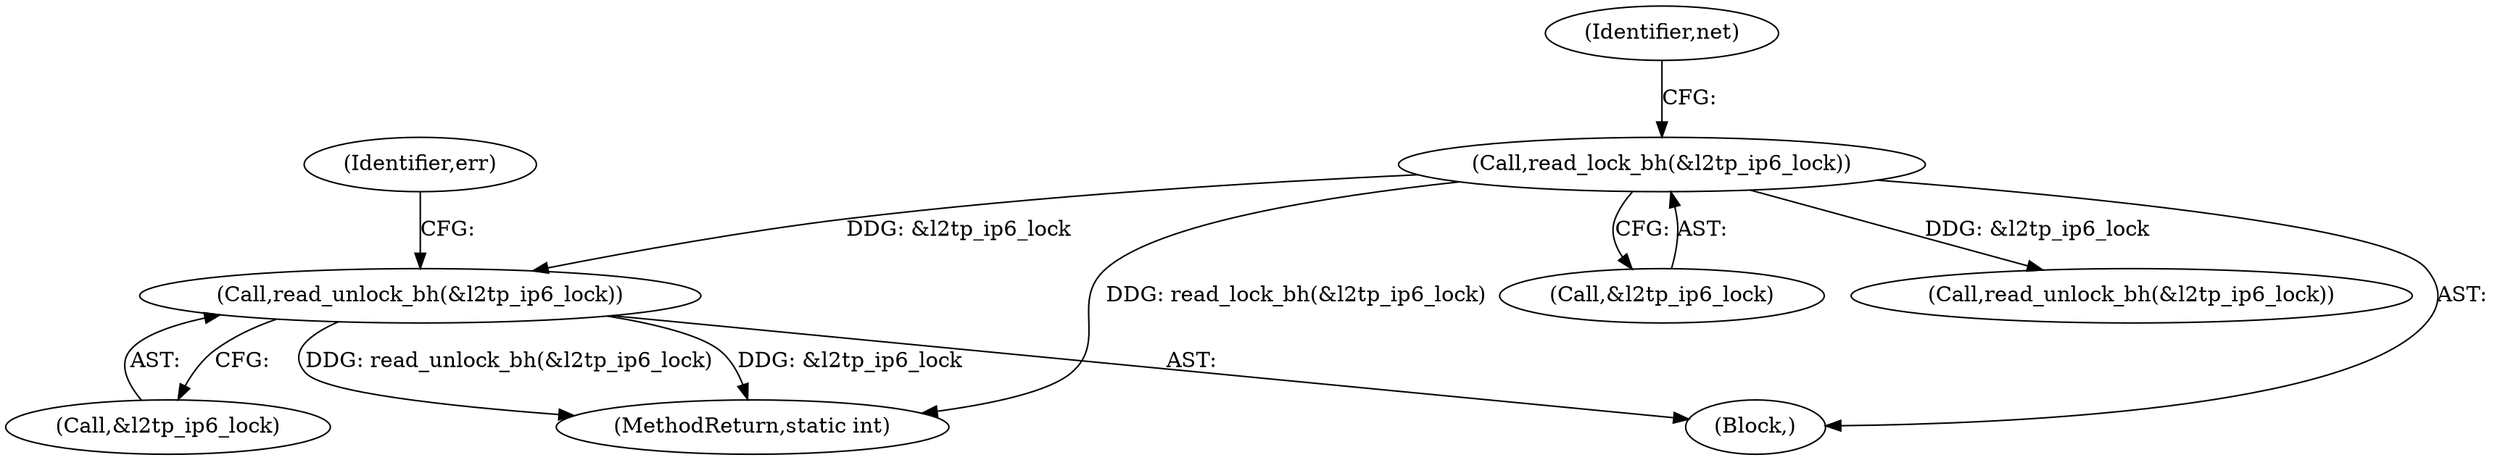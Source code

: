 digraph "0_linux_32c231164b762dddefa13af5a0101032c70b50ef_0@API" {
"1000352" [label="(Call,read_unlock_bh(&l2tp_ip6_lock))"];
"1000181" [label="(Call,read_lock_bh(&l2tp_ip6_lock))"];
"1000357" [label="(MethodReturn,static int)"];
"1000352" [label="(Call,read_unlock_bh(&l2tp_ip6_lock))"];
"1000181" [label="(Call,read_lock_bh(&l2tp_ip6_lock))"];
"1000110" [label="(Block,)"];
"1000353" [label="(Call,&l2tp_ip6_lock)"];
"1000182" [label="(Call,&l2tp_ip6_lock)"];
"1000356" [label="(Identifier,err)"];
"1000186" [label="(Identifier,net)"];
"1000198" [label="(Call,read_unlock_bh(&l2tp_ip6_lock))"];
"1000352" -> "1000110"  [label="AST: "];
"1000352" -> "1000353"  [label="CFG: "];
"1000353" -> "1000352"  [label="AST: "];
"1000356" -> "1000352"  [label="CFG: "];
"1000352" -> "1000357"  [label="DDG: &l2tp_ip6_lock"];
"1000352" -> "1000357"  [label="DDG: read_unlock_bh(&l2tp_ip6_lock)"];
"1000181" -> "1000352"  [label="DDG: &l2tp_ip6_lock"];
"1000181" -> "1000110"  [label="AST: "];
"1000181" -> "1000182"  [label="CFG: "];
"1000182" -> "1000181"  [label="AST: "];
"1000186" -> "1000181"  [label="CFG: "];
"1000181" -> "1000357"  [label="DDG: read_lock_bh(&l2tp_ip6_lock)"];
"1000181" -> "1000198"  [label="DDG: &l2tp_ip6_lock"];
}
